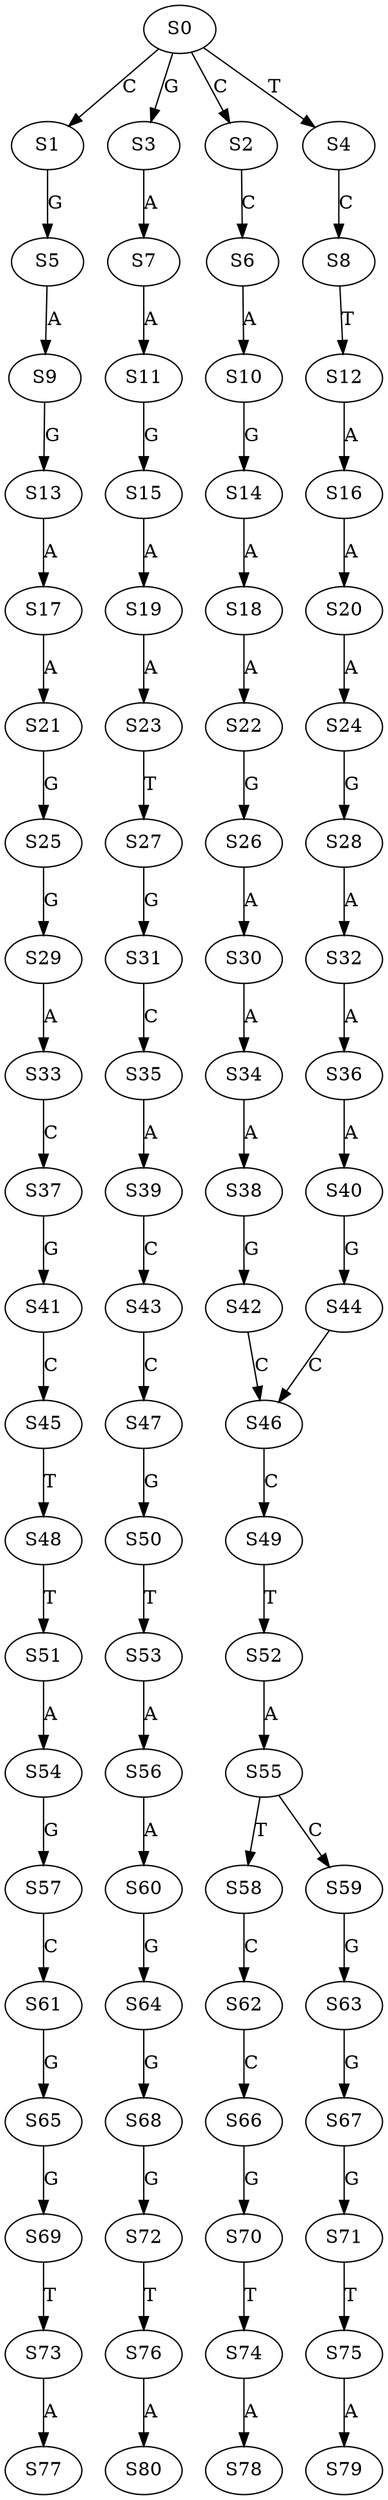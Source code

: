 strict digraph  {
	S0 -> S1 [ label = C ];
	S0 -> S2 [ label = C ];
	S0 -> S3 [ label = G ];
	S0 -> S4 [ label = T ];
	S1 -> S5 [ label = G ];
	S2 -> S6 [ label = C ];
	S3 -> S7 [ label = A ];
	S4 -> S8 [ label = C ];
	S5 -> S9 [ label = A ];
	S6 -> S10 [ label = A ];
	S7 -> S11 [ label = A ];
	S8 -> S12 [ label = T ];
	S9 -> S13 [ label = G ];
	S10 -> S14 [ label = G ];
	S11 -> S15 [ label = G ];
	S12 -> S16 [ label = A ];
	S13 -> S17 [ label = A ];
	S14 -> S18 [ label = A ];
	S15 -> S19 [ label = A ];
	S16 -> S20 [ label = A ];
	S17 -> S21 [ label = A ];
	S18 -> S22 [ label = A ];
	S19 -> S23 [ label = A ];
	S20 -> S24 [ label = A ];
	S21 -> S25 [ label = G ];
	S22 -> S26 [ label = G ];
	S23 -> S27 [ label = T ];
	S24 -> S28 [ label = G ];
	S25 -> S29 [ label = G ];
	S26 -> S30 [ label = A ];
	S27 -> S31 [ label = G ];
	S28 -> S32 [ label = A ];
	S29 -> S33 [ label = A ];
	S30 -> S34 [ label = A ];
	S31 -> S35 [ label = C ];
	S32 -> S36 [ label = A ];
	S33 -> S37 [ label = C ];
	S34 -> S38 [ label = A ];
	S35 -> S39 [ label = A ];
	S36 -> S40 [ label = A ];
	S37 -> S41 [ label = G ];
	S38 -> S42 [ label = G ];
	S39 -> S43 [ label = C ];
	S40 -> S44 [ label = G ];
	S41 -> S45 [ label = C ];
	S42 -> S46 [ label = C ];
	S43 -> S47 [ label = C ];
	S44 -> S46 [ label = C ];
	S45 -> S48 [ label = T ];
	S46 -> S49 [ label = C ];
	S47 -> S50 [ label = G ];
	S48 -> S51 [ label = T ];
	S49 -> S52 [ label = T ];
	S50 -> S53 [ label = T ];
	S51 -> S54 [ label = A ];
	S52 -> S55 [ label = A ];
	S53 -> S56 [ label = A ];
	S54 -> S57 [ label = G ];
	S55 -> S58 [ label = T ];
	S55 -> S59 [ label = C ];
	S56 -> S60 [ label = A ];
	S57 -> S61 [ label = C ];
	S58 -> S62 [ label = C ];
	S59 -> S63 [ label = G ];
	S60 -> S64 [ label = G ];
	S61 -> S65 [ label = G ];
	S62 -> S66 [ label = C ];
	S63 -> S67 [ label = G ];
	S64 -> S68 [ label = G ];
	S65 -> S69 [ label = G ];
	S66 -> S70 [ label = G ];
	S67 -> S71 [ label = G ];
	S68 -> S72 [ label = G ];
	S69 -> S73 [ label = T ];
	S70 -> S74 [ label = T ];
	S71 -> S75 [ label = T ];
	S72 -> S76 [ label = T ];
	S73 -> S77 [ label = A ];
	S74 -> S78 [ label = A ];
	S75 -> S79 [ label = A ];
	S76 -> S80 [ label = A ];
}
